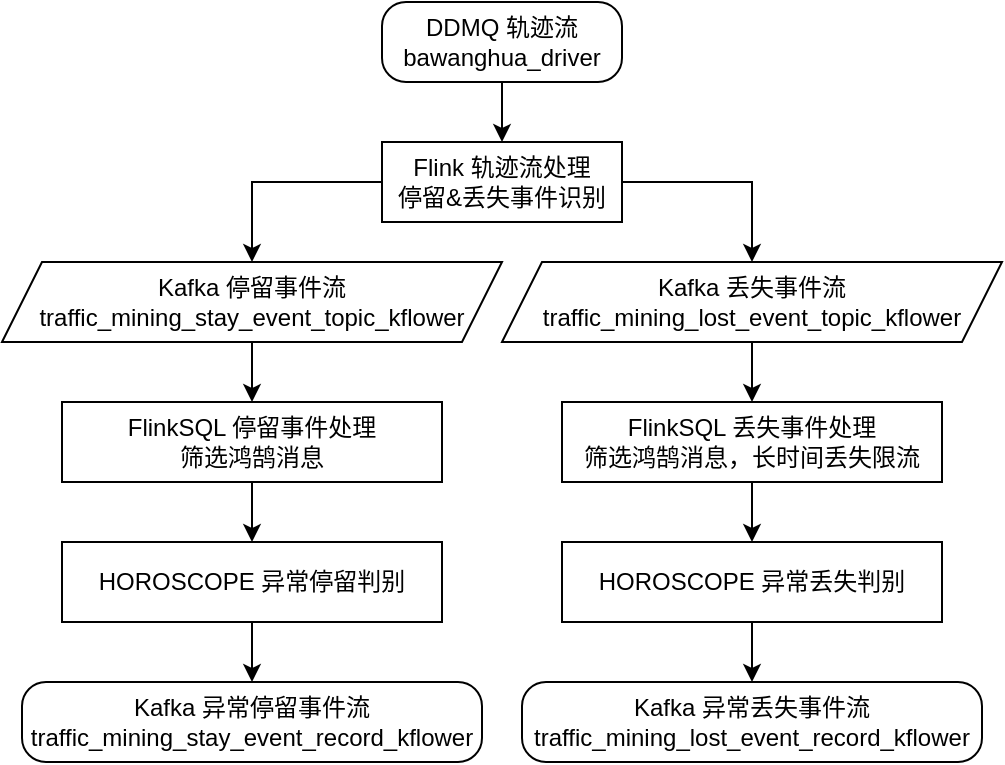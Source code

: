 <mxfile version="17.4.6" type="github">
  <diagram id="Q5jlETRpC0nfuTU64_fI" name="Page-1">
    <mxGraphModel dx="946" dy="516" grid="1" gridSize="10" guides="1" tooltips="1" connect="1" arrows="1" fold="1" page="1" pageScale="1" pageWidth="827" pageHeight="1169" math="0" shadow="0">
      <root>
        <mxCell id="0" />
        <mxCell id="1" parent="0" />
        <mxCell id="jBFLoUk7NR8VaI19FAnz-3" style="edgeStyle=orthogonalEdgeStyle;rounded=0;orthogonalLoop=1;jettySize=auto;html=1;entryX=0.5;entryY=0;entryDx=0;entryDy=0;" edge="1" parent="1" source="jBFLoUk7NR8VaI19FAnz-1" target="jBFLoUk7NR8VaI19FAnz-4">
          <mxGeometry relative="1" as="geometry">
            <mxPoint x="380" y="130" as="targetPoint" />
          </mxGeometry>
        </mxCell>
        <mxCell id="jBFLoUk7NR8VaI19FAnz-1" value="DDMQ 轨迹流&lt;br&gt;bawanghua_driver" style="rounded=1;whiteSpace=wrap;html=1;arcSize=30;" vertex="1" parent="1">
          <mxGeometry x="320" y="40" width="120" height="40" as="geometry" />
        </mxCell>
        <mxCell id="jBFLoUk7NR8VaI19FAnz-11" style="edgeStyle=orthogonalEdgeStyle;rounded=0;orthogonalLoop=1;jettySize=auto;html=1;exitX=1;exitY=0.5;exitDx=0;exitDy=0;entryX=0.5;entryY=0;entryDx=0;entryDy=0;" edge="1" parent="1" source="jBFLoUk7NR8VaI19FAnz-4" target="jBFLoUk7NR8VaI19FAnz-9">
          <mxGeometry relative="1" as="geometry" />
        </mxCell>
        <mxCell id="jBFLoUk7NR8VaI19FAnz-12" style="edgeStyle=orthogonalEdgeStyle;rounded=0;orthogonalLoop=1;jettySize=auto;html=1;exitX=0;exitY=0.5;exitDx=0;exitDy=0;entryX=0.5;entryY=0;entryDx=0;entryDy=0;" edge="1" parent="1" source="jBFLoUk7NR8VaI19FAnz-4" target="jBFLoUk7NR8VaI19FAnz-8">
          <mxGeometry relative="1" as="geometry" />
        </mxCell>
        <mxCell id="jBFLoUk7NR8VaI19FAnz-4" value="Flink 轨迹流处理&lt;br&gt;停留&amp;amp;丢失事件识别" style="rounded=0;whiteSpace=wrap;html=1;" vertex="1" parent="1">
          <mxGeometry x="320" y="110" width="120" height="40" as="geometry" />
        </mxCell>
        <mxCell id="jBFLoUk7NR8VaI19FAnz-17" style="edgeStyle=orthogonalEdgeStyle;rounded=0;orthogonalLoop=1;jettySize=auto;html=1;entryX=0.5;entryY=0;entryDx=0;entryDy=0;" edge="1" parent="1" source="jBFLoUk7NR8VaI19FAnz-8" target="jBFLoUk7NR8VaI19FAnz-13">
          <mxGeometry relative="1" as="geometry" />
        </mxCell>
        <mxCell id="jBFLoUk7NR8VaI19FAnz-8" value="Kafka 停留事件流&lt;br&gt;traffic_mining_stay_event_topic_kflower" style="shape=parallelogram;perimeter=parallelogramPerimeter;whiteSpace=wrap;html=1;fixedSize=1;" vertex="1" parent="1">
          <mxGeometry x="130" y="170" width="250" height="40" as="geometry" />
        </mxCell>
        <mxCell id="jBFLoUk7NR8VaI19FAnz-16" style="edgeStyle=orthogonalEdgeStyle;rounded=0;orthogonalLoop=1;jettySize=auto;html=1;entryX=0.5;entryY=0;entryDx=0;entryDy=0;" edge="1" parent="1" source="jBFLoUk7NR8VaI19FAnz-9" target="jBFLoUk7NR8VaI19FAnz-14">
          <mxGeometry relative="1" as="geometry" />
        </mxCell>
        <mxCell id="jBFLoUk7NR8VaI19FAnz-9" value="Kafka 丢失事件流&lt;br&gt;traffic_mining_lost_event_topic_kflower" style="shape=parallelogram;perimeter=parallelogramPerimeter;whiteSpace=wrap;html=1;fixedSize=1;" vertex="1" parent="1">
          <mxGeometry x="380" y="170" width="250" height="40" as="geometry" />
        </mxCell>
        <mxCell id="jBFLoUk7NR8VaI19FAnz-21" style="edgeStyle=orthogonalEdgeStyle;rounded=0;orthogonalLoop=1;jettySize=auto;html=1;entryX=0.5;entryY=0;entryDx=0;entryDy=0;" edge="1" parent="1" source="jBFLoUk7NR8VaI19FAnz-13" target="jBFLoUk7NR8VaI19FAnz-18">
          <mxGeometry relative="1" as="geometry" />
        </mxCell>
        <mxCell id="jBFLoUk7NR8VaI19FAnz-13" value="FlinkSQL 停留事件处理&lt;br&gt;筛选鸿鹄消息" style="rounded=0;whiteSpace=wrap;html=1;" vertex="1" parent="1">
          <mxGeometry x="160" y="240" width="190" height="40" as="geometry" />
        </mxCell>
        <mxCell id="jBFLoUk7NR8VaI19FAnz-20" style="edgeStyle=orthogonalEdgeStyle;rounded=0;orthogonalLoop=1;jettySize=auto;html=1;entryX=0.5;entryY=0;entryDx=0;entryDy=0;" edge="1" parent="1" source="jBFLoUk7NR8VaI19FAnz-14" target="jBFLoUk7NR8VaI19FAnz-19">
          <mxGeometry relative="1" as="geometry" />
        </mxCell>
        <mxCell id="jBFLoUk7NR8VaI19FAnz-14" value="FlinkSQL 丢失事件处理&lt;br&gt;筛选鸿鹄消息，长时间丢失限流" style="rounded=0;whiteSpace=wrap;html=1;" vertex="1" parent="1">
          <mxGeometry x="410" y="240" width="190" height="40" as="geometry" />
        </mxCell>
        <mxCell id="jBFLoUk7NR8VaI19FAnz-25" style="edgeStyle=orthogonalEdgeStyle;rounded=0;orthogonalLoop=1;jettySize=auto;html=1;entryX=0.5;entryY=0;entryDx=0;entryDy=0;" edge="1" parent="1" source="jBFLoUk7NR8VaI19FAnz-18" target="jBFLoUk7NR8VaI19FAnz-22">
          <mxGeometry relative="1" as="geometry" />
        </mxCell>
        <mxCell id="jBFLoUk7NR8VaI19FAnz-18" value="HOROSCOPE 异常停留判别" style="rounded=0;whiteSpace=wrap;html=1;" vertex="1" parent="1">
          <mxGeometry x="160" y="310" width="190" height="40" as="geometry" />
        </mxCell>
        <mxCell id="jBFLoUk7NR8VaI19FAnz-24" style="edgeStyle=orthogonalEdgeStyle;rounded=0;orthogonalLoop=1;jettySize=auto;html=1;" edge="1" parent="1" source="jBFLoUk7NR8VaI19FAnz-19" target="jBFLoUk7NR8VaI19FAnz-23">
          <mxGeometry relative="1" as="geometry" />
        </mxCell>
        <mxCell id="jBFLoUk7NR8VaI19FAnz-19" value="HOROSCOPE 异常丢失判别" style="rounded=0;whiteSpace=wrap;html=1;" vertex="1" parent="1">
          <mxGeometry x="410" y="310" width="190" height="40" as="geometry" />
        </mxCell>
        <mxCell id="jBFLoUk7NR8VaI19FAnz-22" value="Kafka 异常停留事件流&lt;br&gt;traffic_mining_stay_event_record_kflower" style="rounded=1;whiteSpace=wrap;html=1;arcSize=30;" vertex="1" parent="1">
          <mxGeometry x="140" y="380" width="230" height="40" as="geometry" />
        </mxCell>
        <mxCell id="jBFLoUk7NR8VaI19FAnz-23" value="Kafka 异常丢失事件流&lt;br&gt;traffic_mining_lost_event_record_kflower" style="rounded=1;whiteSpace=wrap;html=1;arcSize=30;" vertex="1" parent="1">
          <mxGeometry x="390" y="380" width="230" height="40" as="geometry" />
        </mxCell>
      </root>
    </mxGraphModel>
  </diagram>
</mxfile>
